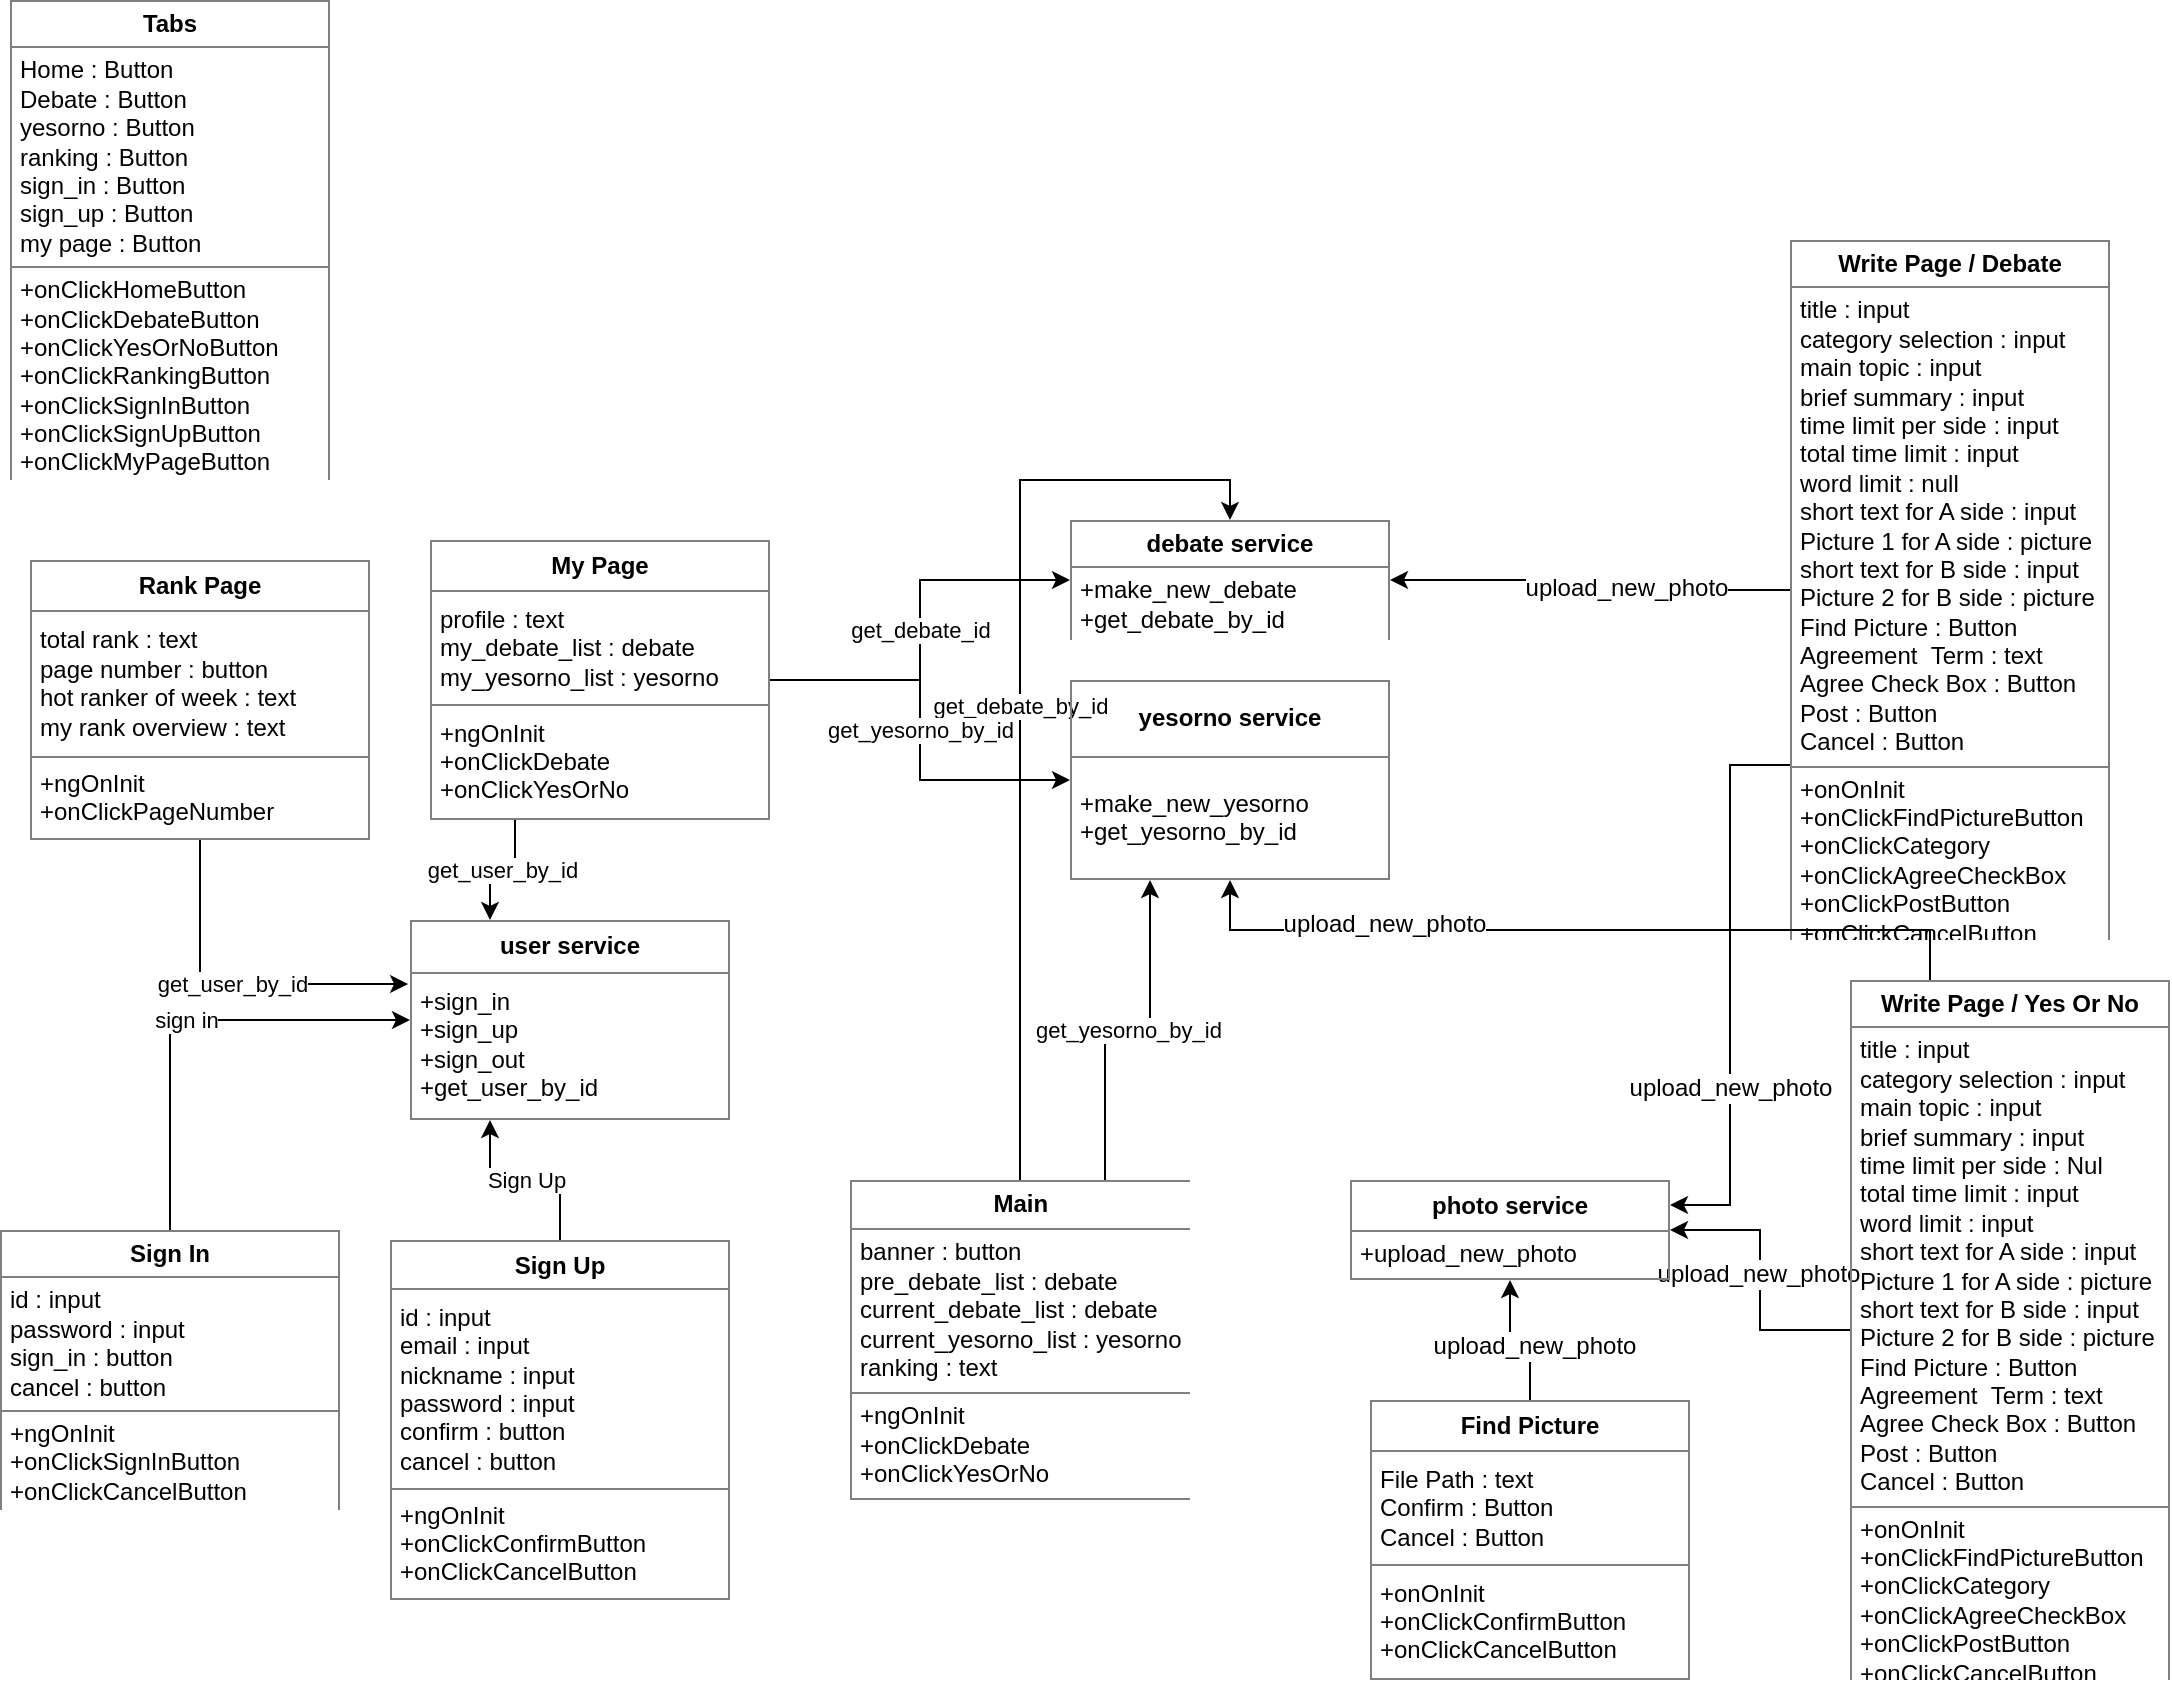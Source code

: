 <mxfile version="10.6.3" type="github"><diagram id="ufBAaTEUN2MZ0dOKv6dM" name="Page-1"><mxGraphModel dx="1235" dy="814" grid="1" gridSize="10" guides="1" tooltips="1" connect="1" arrows="1" fold="1" page="1" pageScale="1" pageWidth="1654" pageHeight="1169" math="0" shadow="0"><root><mxCell id="0"/><mxCell id="1" parent="0"/><mxCell id="Ow1GqD7rkX3qWr4X0zGE-44" value="get_debate_by_id" style="edgeStyle=orthogonalEdgeStyle;rounded=0;orthogonalLoop=1;jettySize=auto;html=1;exitX=0.5;exitY=0;exitDx=0;exitDy=0;entryX=0.5;entryY=0;entryDx=0;entryDy=0;" edge="1" parent="1" source="Ow1GqD7rkX3qWr4X0zGE-2" target="Ow1GqD7rkX3qWr4X0zGE-15"><mxGeometry relative="1" as="geometry"/></mxCell><mxCell id="Ow1GqD7rkX3qWr4X0zGE-45" value="get_yesorno_by_id" style="edgeStyle=orthogonalEdgeStyle;rounded=0;orthogonalLoop=1;jettySize=auto;html=1;exitX=0.75;exitY=0;exitDx=0;exitDy=0;entryX=0.25;entryY=1;entryDx=0;entryDy=0;" edge="1" parent="1" source="Ow1GqD7rkX3qWr4X0zGE-2" target="Ow1GqD7rkX3qWr4X0zGE-16"><mxGeometry relative="1" as="geometry"/></mxCell><mxCell id="Ow1GqD7rkX3qWr4X0zGE-2" value="&lt;table border=&quot;1&quot; width=&quot;100%&quot; cellpadding=&quot;4&quot; style=&quot;width: 100% ; height: 100% ; border-collapse: collapse&quot;&gt;&lt;tbody&gt;&lt;tr&gt;&lt;th align=&quot;center&quot;&gt;&lt;b&gt;Main&lt;/b&gt;&lt;/th&gt;&lt;/tr&gt;&lt;tr&gt;&lt;td align=&quot;center&quot;&gt;&lt;div style=&quot;text-align: left&quot;&gt;banner : button&lt;/div&gt;&lt;div style=&quot;text-align: left&quot;&gt;pre_debate_list : debate&lt;/div&gt;&lt;div style=&quot;text-align: left&quot;&gt;current_debate_list : debate&lt;/div&gt;&lt;div style=&quot;text-align: left&quot;&gt;current_yesorno_list : yesorno&lt;/div&gt;&lt;div style=&quot;text-align: left&quot;&gt;ranking : text&lt;/div&gt;&lt;/td&gt;&lt;/tr&gt;&lt;tr&gt;&lt;td align=&quot;center&quot;&gt;&lt;div style=&quot;text-align: left&quot;&gt;+ngOnInit&lt;/div&gt;&lt;div style=&quot;text-align: left&quot;&gt;+onClickDebate&lt;/div&gt;&lt;div style=&quot;text-align: left&quot;&gt;+onClickYesOrNo&lt;/div&gt;&lt;/td&gt;&lt;/tr&gt;&lt;/tbody&gt;&lt;/table&gt;" style="text;html=1;strokeColor=none;fillColor=none;overflow=fill;align=left;" vertex="1" parent="1"><mxGeometry x="430" y="640" width="170" height="160" as="geometry"/></mxCell><mxCell id="Ow1GqD7rkX3qWr4X0zGE-38" value="sign in" style="edgeStyle=orthogonalEdgeStyle;rounded=0;orthogonalLoop=1;jettySize=auto;html=1;exitX=0.5;exitY=0;exitDx=0;exitDy=0;entryX=0;entryY=0.5;entryDx=0;entryDy=0;" edge="1" parent="1" source="Ow1GqD7rkX3qWr4X0zGE-3" target="Ow1GqD7rkX3qWr4X0zGE-12"><mxGeometry relative="1" as="geometry"/></mxCell><mxCell id="Ow1GqD7rkX3qWr4X0zGE-3" value="&lt;table border=&quot;1&quot; width=&quot;100%&quot; cellpadding=&quot;4&quot; style=&quot;width: 100% ; height: 100% ; border-collapse: collapse&quot;&gt;&lt;tbody&gt;&lt;tr&gt;&lt;th align=&quot;center&quot;&gt;&lt;b&gt;Sign In&lt;/b&gt;&lt;/th&gt;&lt;/tr&gt;&lt;tr&gt;&lt;td align=&quot;center&quot;&gt;&lt;div style=&quot;text-align: left&quot;&gt;id : input&lt;/div&gt;&lt;div style=&quot;text-align: left&quot;&gt;password : input&lt;/div&gt;&lt;div style=&quot;text-align: left&quot;&gt;sign_in : button&lt;/div&gt;&lt;div style=&quot;text-align: left&quot;&gt;cancel : button&lt;/div&gt;&lt;/td&gt;&lt;/tr&gt;&lt;tr&gt;&lt;td align=&quot;center&quot; style=&quot;text-align: left&quot;&gt;+ngOnInit&lt;br&gt;+onClickSignInButton&lt;br&gt;+onClickCancelButton&lt;/td&gt;&lt;/tr&gt;&lt;/tbody&gt;&lt;/table&gt;" style="text;html=1;strokeColor=none;fillColor=none;overflow=fill;align=left;" vertex="1" parent="1"><mxGeometry x="5" y="665" width="170" height="140" as="geometry"/></mxCell><mxCell id="Ow1GqD7rkX3qWr4X0zGE-43" value="get_user_by_id" style="edgeStyle=orthogonalEdgeStyle;rounded=0;orthogonalLoop=1;jettySize=auto;html=1;exitX=0.5;exitY=1;exitDx=0;exitDy=0;entryX=-0.006;entryY=0.32;entryDx=0;entryDy=0;entryPerimeter=0;" edge="1" parent="1" source="Ow1GqD7rkX3qWr4X0zGE-4" target="Ow1GqD7rkX3qWr4X0zGE-12"><mxGeometry relative="1" as="geometry"/></mxCell><mxCell id="Ow1GqD7rkX3qWr4X0zGE-4" value="&lt;table border=&quot;1&quot; width=&quot;100%&quot; cellpadding=&quot;4&quot; style=&quot;width: 100% ; height: 100% ; border-collapse: collapse&quot;&gt;&lt;tbody&gt;&lt;tr&gt;&lt;th align=&quot;center&quot;&gt;&lt;b&gt;Rank Page&lt;/b&gt;&lt;/th&gt;&lt;/tr&gt;&lt;tr&gt;&lt;td align=&quot;center&quot; style=&quot;text-align: left&quot;&gt;total rank : text&lt;br&gt;page number : button&lt;br&gt;hot ranker of week : text&lt;br&gt;my rank overview : text&lt;/td&gt;&lt;/tr&gt;&lt;tr&gt;&lt;td align=&quot;center&quot; style=&quot;text-align: left&quot;&gt;+ngOnInit&lt;br&gt;+onClickPageNumber&lt;/td&gt;&lt;/tr&gt;&lt;/tbody&gt;&lt;/table&gt;" style="text;html=1;strokeColor=none;fillColor=none;overflow=fill;" vertex="1" parent="1"><mxGeometry x="20" y="330" width="170" height="140" as="geometry"/></mxCell><mxCell id="Ow1GqD7rkX3qWr4X0zGE-39" value="get_user_by_id" style="edgeStyle=orthogonalEdgeStyle;rounded=0;orthogonalLoop=1;jettySize=auto;html=1;exitX=0.25;exitY=1;exitDx=0;exitDy=0;entryX=0.25;entryY=0;entryDx=0;entryDy=0;" edge="1" parent="1" source="Ow1GqD7rkX3qWr4X0zGE-5" target="Ow1GqD7rkX3qWr4X0zGE-12"><mxGeometry relative="1" as="geometry"/></mxCell><mxCell id="Ow1GqD7rkX3qWr4X0zGE-41" value="get_debate_id" style="edgeStyle=orthogonalEdgeStyle;rounded=0;orthogonalLoop=1;jettySize=auto;html=1;exitX=1;exitY=0.5;exitDx=0;exitDy=0;entryX=0;entryY=0.5;entryDx=0;entryDy=0;" edge="1" parent="1" source="Ow1GqD7rkX3qWr4X0zGE-5" target="Ow1GqD7rkX3qWr4X0zGE-15"><mxGeometry relative="1" as="geometry"/></mxCell><mxCell id="Ow1GqD7rkX3qWr4X0zGE-42" value="get_yesorno_by_id" style="edgeStyle=orthogonalEdgeStyle;rounded=0;orthogonalLoop=1;jettySize=auto;html=1;exitX=1;exitY=0.5;exitDx=0;exitDy=0;entryX=0;entryY=0.5;entryDx=0;entryDy=0;" edge="1" parent="1" source="Ow1GqD7rkX3qWr4X0zGE-5" target="Ow1GqD7rkX3qWr4X0zGE-16"><mxGeometry relative="1" as="geometry"/></mxCell><mxCell id="Ow1GqD7rkX3qWr4X0zGE-5" value="&lt;table border=&quot;1&quot; width=&quot;100%&quot; cellpadding=&quot;4&quot; style=&quot;width: 100% ; height: 100% ; border-collapse: collapse&quot;&gt;&lt;tbody&gt;&lt;tr&gt;&lt;th align=&quot;center&quot;&gt;My Page&lt;/th&gt;&lt;/tr&gt;&lt;tr&gt;&lt;td align=&quot;center&quot; style=&quot;text-align: left&quot;&gt;profile : text&lt;br&gt;my_debate_list : debate&lt;br&gt;my_yesorno_list : yesorno&lt;/td&gt;&lt;/tr&gt;&lt;tr&gt;&lt;td align=&quot;center&quot; style=&quot;text-align: left&quot;&gt;+ngOnInit&lt;br&gt;+onClickDebate&lt;br&gt;+onClickYesOrNo&lt;/td&gt;&lt;/tr&gt;&lt;/tbody&gt;&lt;/table&gt;" style="text;html=1;strokeColor=none;fillColor=none;overflow=fill;align=left;" vertex="1" parent="1"><mxGeometry x="220" y="320" width="170" height="140" as="geometry"/></mxCell><mxCell id="Ow1GqD7rkX3qWr4X0zGE-21" value="Sign Up" style="edgeStyle=orthogonalEdgeStyle;rounded=0;orthogonalLoop=1;jettySize=auto;html=1;exitX=0.5;exitY=0;exitDx=0;exitDy=0;entryX=0.25;entryY=1;entryDx=0;entryDy=0;" edge="1" parent="1" source="Ow1GqD7rkX3qWr4X0zGE-6" target="Ow1GqD7rkX3qWr4X0zGE-12"><mxGeometry relative="1" as="geometry"/></mxCell><mxCell id="Ow1GqD7rkX3qWr4X0zGE-6" value="&lt;table border=&quot;1&quot; width=&quot;100%&quot; cellpadding=&quot;4&quot; style=&quot;width: 100% ; height: 100% ; border-collapse: collapse&quot;&gt;&lt;tbody&gt;&lt;tr&gt;&lt;th align=&quot;center&quot;&gt;&lt;b&gt;Sign Up&lt;/b&gt;&lt;/th&gt;&lt;/tr&gt;&lt;tr&gt;&lt;td align=&quot;center&quot;&gt;&lt;div style=&quot;text-align: left&quot;&gt;id : input&lt;/div&gt;&lt;div style=&quot;text-align: left&quot;&gt;email : input&lt;/div&gt;&lt;div style=&quot;text-align: left&quot;&gt;nickname : input&lt;/div&gt;&lt;div style=&quot;text-align: left&quot;&gt;password : input&lt;/div&gt;&lt;div style=&quot;text-align: left&quot;&gt;confirm : button&lt;/div&gt;&lt;div style=&quot;text-align: left&quot;&gt;cancel : button&lt;/div&gt;&lt;/td&gt;&lt;/tr&gt;&lt;tr&gt;&lt;td align=&quot;center&quot;&gt;&lt;div style=&quot;text-align: left&quot;&gt;+ngOnInit&lt;/div&gt;&lt;div style=&quot;text-align: left&quot;&gt;+onClickConfirmButton&lt;/div&gt;&lt;div style=&quot;text-align: left&quot;&gt;+onClickCancelButton&lt;/div&gt;&lt;/td&gt;&lt;/tr&gt;&lt;/tbody&gt;&lt;/table&gt;" style="text;html=1;strokeColor=none;fillColor=none;overflow=fill;align=left;" vertex="1" parent="1"><mxGeometry x="200" y="670" width="170" height="180" as="geometry"/></mxCell><mxCell id="Ow1GqD7rkX3qWr4X0zGE-28" style="edgeStyle=orthogonalEdgeStyle;rounded=0;orthogonalLoop=1;jettySize=auto;html=1;exitX=0;exitY=0.75;exitDx=0;exitDy=0;entryX=1;entryY=0.25;entryDx=0;entryDy=0;" edge="1" parent="1" source="Ow1GqD7rkX3qWr4X0zGE-7" target="Ow1GqD7rkX3qWr4X0zGE-14"><mxGeometry relative="1" as="geometry"/></mxCell><mxCell id="Ow1GqD7rkX3qWr4X0zGE-29" value="&lt;span&gt;upload_new_photo&lt;/span&gt;&lt;br&gt;" style="text;html=1;resizable=0;points=[];align=center;verticalAlign=middle;labelBackgroundColor=#ffffff;" vertex="1" connectable="0" parent="Ow1GqD7rkX3qWr4X0zGE-28"><mxGeometry x="0.364" relative="1" as="geometry"><mxPoint as="offset"/></mxGeometry></mxCell><mxCell id="Ow1GqD7rkX3qWr4X0zGE-32" style="edgeStyle=orthogonalEdgeStyle;rounded=0;orthogonalLoop=1;jettySize=auto;html=1;exitX=0;exitY=0.5;exitDx=0;exitDy=0;entryX=1;entryY=0.5;entryDx=0;entryDy=0;" edge="1" parent="1" source="Ow1GqD7rkX3qWr4X0zGE-7" target="Ow1GqD7rkX3qWr4X0zGE-15"><mxGeometry relative="1" as="geometry"/></mxCell><mxCell id="Ow1GqD7rkX3qWr4X0zGE-34" value="&lt;span&gt;upload_new_photo&lt;/span&gt;&lt;br&gt;" style="text;html=1;resizable=0;points=[];align=center;verticalAlign=middle;labelBackgroundColor=#ffffff;" vertex="1" connectable="0" parent="Ow1GqD7rkX3qWr4X0zGE-32"><mxGeometry x="-0.2" y="-1" relative="1" as="geometry"><mxPoint as="offset"/></mxGeometry></mxCell><mxCell id="Ow1GqD7rkX3qWr4X0zGE-7" value="&lt;table border=&quot;1&quot; width=&quot;100%&quot; cellpadding=&quot;4&quot; style=&quot;width: 100% ; height: 100% ; border-collapse: collapse&quot;&gt;&lt;tbody&gt;&lt;tr&gt;&lt;th align=&quot;center&quot;&gt;Write Page / Debate&lt;/th&gt;&lt;/tr&gt;&lt;tr&gt;&lt;td align=&quot;center&quot;&gt;&lt;div style=&quot;text-align: left&quot;&gt;title : input&lt;/div&gt;&lt;div style=&quot;text-align: left&quot;&gt;category selection : input&lt;/div&gt;&lt;div style=&quot;text-align: left&quot;&gt;main topic : input&lt;/div&gt;&lt;div style=&quot;text-align: left&quot;&gt;brief summary : input&lt;/div&gt;&lt;div style=&quot;text-align: left&quot;&gt;time limit per side : input&lt;/div&gt;&lt;div style=&quot;text-align: left&quot;&gt;total time limit : input&lt;/div&gt;&lt;div style=&quot;text-align: left&quot;&gt;word limit : null&lt;/div&gt;&lt;div style=&quot;text-align: left&quot;&gt;short text for A side : input&lt;/div&gt;&lt;div style=&quot;text-align: left&quot;&gt;Picture 1 for A side : picture&lt;/div&gt;&lt;div style=&quot;text-align: left&quot;&gt;&lt;div&gt;short text for B side : input&lt;/div&gt;&lt;div&gt;Picture 2 for B side : picture&lt;/div&gt;&lt;/div&gt;&lt;div style=&quot;text-align: left&quot;&gt;Find Picture : Button&lt;/div&gt;&lt;div style=&quot;text-align: left&quot;&gt;Agreement &amp;nbsp;Term : text&lt;/div&gt;&lt;div style=&quot;text-align: left&quot;&gt;Agree Check Box : Button&lt;/div&gt;&lt;div style=&quot;text-align: left&quot;&gt;Post : Button&lt;/div&gt;&lt;div style=&quot;text-align: left&quot;&gt;Cancel : Button&lt;/div&gt;&lt;/td&gt;&lt;/tr&gt;&lt;tr&gt;&lt;td align=&quot;center&quot; style=&quot;text-align: left&quot;&gt;+onOnInit&lt;br&gt;+onClickFindPictureButton&lt;br&gt;+onClickCategory&lt;br&gt;+onClickAgreeCheckBox&lt;br&gt;+onClickPostButton&lt;br&gt;+onClickCancelButton&lt;/td&gt;&lt;/tr&gt;&lt;/tbody&gt;&lt;/table&gt;" style="text;html=1;strokeColor=none;fillColor=none;overflow=fill;align=left;" vertex="1" parent="1"><mxGeometry x="900" y="170" width="160" height="350" as="geometry"/></mxCell><mxCell id="Ow1GqD7rkX3qWr4X0zGE-23" style="edgeStyle=orthogonalEdgeStyle;rounded=0;orthogonalLoop=1;jettySize=auto;html=1;exitX=0.5;exitY=0;exitDx=0;exitDy=0;entryX=0.5;entryY=1;entryDx=0;entryDy=0;" edge="1" parent="1" source="Ow1GqD7rkX3qWr4X0zGE-8" target="Ow1GqD7rkX3qWr4X0zGE-14"><mxGeometry relative="1" as="geometry"/></mxCell><mxCell id="Ow1GqD7rkX3qWr4X0zGE-24" value="&lt;span&gt;upload_new_photo&lt;/span&gt;&lt;br&gt;" style="text;html=1;resizable=0;points=[];align=center;verticalAlign=middle;labelBackgroundColor=#ffffff;" vertex="1" connectable="0" parent="Ow1GqD7rkX3qWr4X0zGE-23"><mxGeometry x="-0.229" y="-2" relative="1" as="geometry"><mxPoint as="offset"/></mxGeometry></mxCell><mxCell id="Ow1GqD7rkX3qWr4X0zGE-8" value="&lt;table border=&quot;1&quot; width=&quot;100%&quot; cellpadding=&quot;4&quot; style=&quot;width: 100% ; height: 100% ; border-collapse: collapse&quot;&gt;&lt;tbody&gt;&lt;tr&gt;&lt;th align=&quot;center&quot;&gt;Find Picture&lt;/th&gt;&lt;/tr&gt;&lt;tr&gt;&lt;td align=&quot;center&quot;&gt;&lt;div style=&quot;text-align: left&quot;&gt;File Path : text&lt;/div&gt;&lt;div style=&quot;text-align: left&quot;&gt;Confirm : Button&lt;/div&gt;&lt;div style=&quot;text-align: left&quot;&gt;Cancel : Button&lt;/div&gt;&lt;/td&gt;&lt;/tr&gt;&lt;tr&gt;&lt;td align=&quot;center&quot; style=&quot;text-align: left&quot;&gt;+onOnInit&lt;br&gt;+onClickConfirmButton&lt;br&gt;+onClickCancelButton&lt;/td&gt;&lt;/tr&gt;&lt;/tbody&gt;&lt;/table&gt;" style="text;html=1;strokeColor=none;fillColor=none;overflow=fill;align=left;" vertex="1" parent="1"><mxGeometry x="690" y="750" width="160" height="140" as="geometry"/></mxCell><mxCell id="Ow1GqD7rkX3qWr4X0zGE-25" style="edgeStyle=orthogonalEdgeStyle;rounded=0;orthogonalLoop=1;jettySize=auto;html=1;exitX=0;exitY=0.5;exitDx=0;exitDy=0;entryX=1;entryY=0.5;entryDx=0;entryDy=0;" edge="1" parent="1" source="Ow1GqD7rkX3qWr4X0zGE-9" target="Ow1GqD7rkX3qWr4X0zGE-14"><mxGeometry relative="1" as="geometry"/></mxCell><mxCell id="Ow1GqD7rkX3qWr4X0zGE-27" value="&lt;span&gt;upload_new_photo&lt;/span&gt;&lt;br&gt;" style="text;html=1;resizable=0;points=[];align=center;verticalAlign=middle;labelBackgroundColor=#ffffff;" vertex="1" connectable="0" parent="Ow1GqD7rkX3qWr4X0zGE-25"><mxGeometry x="0.043" y="1" relative="1" as="geometry"><mxPoint as="offset"/></mxGeometry></mxCell><mxCell id="Ow1GqD7rkX3qWr4X0zGE-30" style="edgeStyle=orthogonalEdgeStyle;rounded=0;orthogonalLoop=1;jettySize=auto;html=1;exitX=0.25;exitY=0;exitDx=0;exitDy=0;entryX=0.5;entryY=1;entryDx=0;entryDy=0;" edge="1" parent="1" source="Ow1GqD7rkX3qWr4X0zGE-9" target="Ow1GqD7rkX3qWr4X0zGE-16"><mxGeometry relative="1" as="geometry"/></mxCell><mxCell id="Ow1GqD7rkX3qWr4X0zGE-31" value="&lt;span&gt;upload_new_photo&lt;/span&gt;&lt;br&gt;" style="text;html=1;resizable=0;points=[];align=center;verticalAlign=middle;labelBackgroundColor=#ffffff;" vertex="1" connectable="0" parent="Ow1GqD7rkX3qWr4X0zGE-30"><mxGeometry x="0.49" y="-3" relative="1" as="geometry"><mxPoint as="offset"/></mxGeometry></mxCell><mxCell id="Ow1GqD7rkX3qWr4X0zGE-9" value="&lt;table border=&quot;1&quot; width=&quot;100%&quot; cellpadding=&quot;4&quot; style=&quot;width: 100% ; height: 100% ; border-collapse: collapse&quot;&gt;&lt;tbody&gt;&lt;tr&gt;&lt;th align=&quot;center&quot;&gt;Write Page / Yes Or No&lt;/th&gt;&lt;/tr&gt;&lt;tr&gt;&lt;td align=&quot;center&quot;&gt;&lt;div style=&quot;text-align: left&quot;&gt;title : input&lt;/div&gt;&lt;div style=&quot;text-align: left&quot;&gt;category selection : input&lt;/div&gt;&lt;div style=&quot;text-align: left&quot;&gt;main topic : input&lt;/div&gt;&lt;div style=&quot;text-align: left&quot;&gt;brief summary : input&lt;/div&gt;&lt;div style=&quot;text-align: left&quot;&gt;time limit per side : Nul&lt;/div&gt;&lt;div style=&quot;text-align: left&quot;&gt;total time limit : input&lt;/div&gt;&lt;div style=&quot;text-align: left&quot;&gt;word limit : input&lt;/div&gt;&lt;div style=&quot;text-align: left&quot;&gt;short text for A side : input&lt;/div&gt;&lt;div style=&quot;text-align: left&quot;&gt;Picture 1 for A side : picture&lt;/div&gt;&lt;div style=&quot;text-align: left&quot;&gt;&lt;div&gt;short text for B side : input&lt;/div&gt;&lt;div&gt;Picture 2 for B side : picture&lt;/div&gt;&lt;/div&gt;&lt;div style=&quot;text-align: left&quot;&gt;Find Picture : Button&lt;/div&gt;&lt;div style=&quot;text-align: left&quot;&gt;Agreement &amp;nbsp;Term : text&lt;/div&gt;&lt;div style=&quot;text-align: left&quot;&gt;Agree Check Box : Button&lt;/div&gt;&lt;div style=&quot;text-align: left&quot;&gt;Post : Button&lt;/div&gt;&lt;div style=&quot;text-align: left&quot;&gt;Cancel : Button&lt;/div&gt;&lt;/td&gt;&lt;/tr&gt;&lt;tr&gt;&lt;td align=&quot;center&quot; style=&quot;text-align: left&quot;&gt;+onOnInit&lt;br&gt;+onClickFindPictureButton&lt;br&gt;+onClickCategory&lt;br&gt;+onClickAgreeCheckBox&lt;br&gt;+onClickPostButton&lt;br&gt;+onClickCancelButton&lt;/td&gt;&lt;/tr&gt;&lt;/tbody&gt;&lt;/table&gt;" style="text;html=1;strokeColor=none;fillColor=none;overflow=fill;align=left;" vertex="1" parent="1"><mxGeometry x="930" y="540" width="160" height="350" as="geometry"/></mxCell><mxCell id="Ow1GqD7rkX3qWr4X0zGE-10" value="&lt;table border=&quot;1&quot; width=&quot;100%&quot; cellpadding=&quot;4&quot; style=&quot;width: 100% ; height: 100% ; border-collapse: collapse&quot;&gt;&lt;tbody&gt;&lt;tr&gt;&lt;th align=&quot;center&quot;&gt;Tabs&lt;/th&gt;&lt;/tr&gt;&lt;tr&gt;&lt;td align=&quot;center&quot;&gt;&lt;div style=&quot;text-align: left&quot;&gt;Home : Button&lt;/div&gt;&lt;div style=&quot;text-align: left&quot;&gt;Debate : Button&lt;/div&gt;&lt;div style=&quot;text-align: left&quot;&gt;yesorno : Button&lt;/div&gt;&lt;div style=&quot;text-align: left&quot;&gt;ranking : Button&amp;nbsp;&lt;/div&gt;&lt;div style=&quot;text-align: left&quot;&gt;sign_in : Button&lt;/div&gt;&lt;div style=&quot;text-align: left&quot;&gt;sign_up : Button&lt;/div&gt;&lt;div style=&quot;text-align: left&quot;&gt;my page : Button&lt;/div&gt;&lt;/td&gt;&lt;/tr&gt;&lt;tr&gt;&lt;td align=&quot;center&quot; style=&quot;text-align: left&quot;&gt;+onClickHomeButton&lt;br&gt;+onClickDebateButton&lt;br&gt;+onClickYesOrNoButton&lt;br&gt;+onClickRankingButton&lt;br&gt;+onClickSignInButton&lt;br&gt;+&lt;span lang=&quot;EN-US&quot;&gt;onClickSignUpButton&lt;/span&gt;&lt;br&gt;+onClickMyPageButton&lt;br&gt;&lt;/td&gt;&lt;/tr&gt;&lt;/tbody&gt;&lt;/table&gt;" style="text;html=1;strokeColor=none;fillColor=none;overflow=fill;align=left;" vertex="1" parent="1"><mxGeometry x="10" y="50" width="160" height="240" as="geometry"/></mxCell><mxCell id="Ow1GqD7rkX3qWr4X0zGE-12" value="&lt;table border=&quot;1&quot; width=&quot;100%&quot; cellpadding=&quot;4&quot; style=&quot;width: 100% ; height: 100% ; border-collapse: collapse&quot;&gt;&lt;tbody&gt;&lt;tr&gt;&lt;th align=&quot;center&quot;&gt;user service&lt;/th&gt;&lt;/tr&gt;&lt;tr&gt;&lt;td align=&quot;center&quot;&gt;&lt;div style=&quot;text-align: left&quot;&gt;+sign_in&lt;/div&gt;&lt;div style=&quot;text-align: left&quot;&gt;+sign_up&lt;/div&gt;&lt;div style=&quot;text-align: left&quot;&gt;+sign_out&lt;/div&gt;&lt;div style=&quot;text-align: left&quot;&gt;+get_user_by_id&lt;/div&gt;&lt;/td&gt;&lt;/tr&gt;&lt;/tbody&gt;&lt;/table&gt;" style="text;html=1;strokeColor=none;fillColor=none;overflow=fill;align=left;" vertex="1" parent="1"><mxGeometry x="210" y="510" width="160" height="100" as="geometry"/></mxCell><mxCell id="Ow1GqD7rkX3qWr4X0zGE-14" value="&lt;table border=&quot;1&quot; width=&quot;100%&quot; cellpadding=&quot;4&quot; style=&quot;width: 100% ; height: 100% ; border-collapse: collapse&quot;&gt;&lt;tbody&gt;&lt;tr&gt;&lt;th align=&quot;center&quot;&gt;photo service&lt;/th&gt;&lt;/tr&gt;&lt;tr&gt;&lt;td align=&quot;center&quot;&gt;&lt;div style=&quot;text-align: left&quot;&gt;+upload_new_photo&lt;/div&gt;&lt;/td&gt;&lt;/tr&gt;&lt;/tbody&gt;&lt;/table&gt;" style="text;html=1;strokeColor=none;fillColor=none;overflow=fill;align=left;" vertex="1" parent="1"><mxGeometry x="680" y="640" width="160" height="50" as="geometry"/></mxCell><mxCell id="Ow1GqD7rkX3qWr4X0zGE-15" value="&lt;table border=&quot;1&quot; width=&quot;100%&quot; cellpadding=&quot;4&quot; style=&quot;width: 100% ; height: 100% ; border-collapse: collapse&quot;&gt;&lt;tbody&gt;&lt;tr&gt;&lt;th align=&quot;center&quot;&gt;debate service&lt;/th&gt;&lt;/tr&gt;&lt;tr&gt;&lt;td align=&quot;center&quot;&gt;&lt;div style=&quot;text-align: left&quot;&gt;+make_new_debate&lt;/div&gt;&lt;div style=&quot;text-align: left&quot;&gt;+get_debate_by_id&lt;/div&gt;&lt;/td&gt;&lt;/tr&gt;&lt;/tbody&gt;&lt;/table&gt;" style="text;html=1;strokeColor=none;fillColor=none;overflow=fill;align=left;" vertex="1" parent="1"><mxGeometry x="540" y="310" width="160" height="60" as="geometry"/></mxCell><mxCell id="Ow1GqD7rkX3qWr4X0zGE-16" value="&lt;table border=&quot;1&quot; width=&quot;100%&quot; cellpadding=&quot;4&quot; style=&quot;width: 100% ; height: 100% ; border-collapse: collapse&quot;&gt;&lt;tbody&gt;&lt;tr&gt;&lt;th align=&quot;center&quot;&gt;yesorno service&lt;/th&gt;&lt;/tr&gt;&lt;tr&gt;&lt;td align=&quot;center&quot;&gt;&lt;div style=&quot;text-align: left&quot;&gt;+make_new_yesorno&lt;/div&gt;&lt;div style=&quot;text-align: left&quot;&gt;+get_yesorno_by_id&lt;/div&gt;&lt;/td&gt;&lt;/tr&gt;&lt;/tbody&gt;&lt;/table&gt;" style="text;html=1;strokeColor=none;fillColor=none;overflow=fill;align=left;" vertex="1" parent="1"><mxGeometry x="540" y="390" width="160" height="100" as="geometry"/></mxCell></root></mxGraphModel></diagram></mxfile>